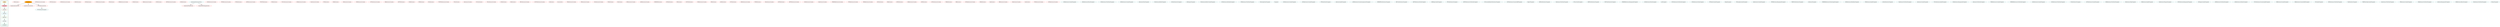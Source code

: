 digraph G {
subgraph cluster_legend{ 
bgcolor=mintcream;
_Activity[color = red];
_Service[color = royalblue];
_Provider[color = violet];
_Reciever[color = peru];
_Fragment[color = teal];
_Main[style=filled, fillcolor=wheat, color = mintcream];
_Exported[style=filled, fillcolor=lightpink, color = mintcream];
_Main -> _Exported -> _Activity -> _Service -> _Reciever -> _Provider -> _Fragment; 
}
STAdventure[color = red];
GamebookListActivity[color = red];
DOTDAdventureCreation[color = red];
SOTSAdventure[color = red];
MOMAdventureCreation[color = red];
MOMAdventure[color = red];
SOTAAdventure[color = red];
COTAdventureCreation[color = red];
RCAdventure[color = red];
HOHAdventureCreation[color = red];
GODAdventure[color = red];
DDAdventureCreation[color = red];
COTAdventure[color = red];
EOTDAdventureCreation[color = red];
DODAdventure[color = red];
GamebookWikiaActivity[color = red];
COMAdventureCreation[color = red];
TPOPAdventureCreation[color = red];
TFODAdventure[color = red];
AWFAdventureCreation[color = red];
TWOFMAdventure[color = red];
POEAdventure[color = red];
TCOCAdventureCreation[color = red];
GamebookFullImageActivity[color = red];
COHAdventureCreation[color = red];
SLAdventureCreation[color = red];
TOTAdventure[color = red];
SOBAdventure[color = red];
STAdventureCreation[color = red];
POFAdventureCreation[color = red];
COTSAdventureCreation[color = red];
GamebookSelectionActivity[color = red];
MRAdventureCreation[color = red];
HOTWAdventure[color = red];
COHAdventure[color = red];
POFAdventure[color = red];
SOSAdventure[color = red];
LoadAdventureActivity[color = red];
TWOFMAdventureCreation[color = red];
TOCAdventure[color = red];
SAdventureCreation[color = red];
TCOCAdventure[color = red];
TOCAdventureCreation[color = red];
COMAdventure[color = red];
DDAdventure[color = red];
BNCAdventureCreation[color = red];
COTSWAdventureCreation[color = red];
SAdventure[color = red];
ErrorActivity[color = red];
TODAdventureCreation[color = red];
FFAdventureCreation[color = red];
SOSAdventureCreation[color = red];
TODAdventure[color = red];
SSAdventure[color = red];
BWAdventureCreation[color = red];
AODAdventureCreation[color = red];
STRIDERAdventure[color = red];
IOTLKAdventure[color = red];
FFAdventure[color = red];
COTSWAdventure[color = red];
POEAdventureCreation[color = red];
MainActivity[style=filled, fillcolor=orange, color = red];
BWAdventure[color = red];
AODAdventure[color = red];
COTSAdventure[color = red];
DODAdventureCreation[color = red];
TPOPAdventure[color = red];
RCAdventureCreation[color = red];
EOTDAdventure[color = red];
HOTWAdventureCreation[color = red];
GODAdventureCreation[color = red];
SAAdventureCreation[color = red];
STRIDERAdventureCreation[color = red];
TFODAdventureCreation[color = red];
TROKAdventureCreation[color = red];
BNCAdventure[color = red];
MRAdventure[color = red];
DOTDAdventure[color = red];
SOBAdventureCreation[color = red];
AWFAdventure[color = red];
SOTSAdventureCreation[color = red];
TROKAdventure[color = red];
RPAdventure[color = red];
IOTLKAdventureCreation[color = red];
HOHAdventure[color = red];
SAAdventure[color = red];
RPAdventureCreation[color = red];
SSAdventureCreation[color = red];
SLAdventure[color = red];
TOTAdventureCreation[color = red];
TCPreferenceActivity[color = red];
SOTAAdventureCreation[color = red];
COHAdventureCombatFragment[color = teal];
DODAdventurePoisonFragment[color = teal];
GODAdventureVitalStatsFragment[color = teal];
DODAdventureCombatFragment[color = teal];
AdventureNotesFragment[color = teal];
RCAdventureRobotFragment[color = teal];
SLVitalStatisticsFragment[color = teal];
SAWeaponsFragment[color = teal];
RCAdventureRobotCombatFragment[color = teal];
COMAdventureKuddamFragment[color = teal];
POFAdventureVitalStatsFragment[color = teal];
SLStarshipStatsFragment[color = teal];
Fragment[color = teal];
COMAdventureCombatFragment[color = teal];
SOTAAdventureCombatFragment[color = teal];
FFVehicleStatsFragment[color = teal];
AdventureSpellsFragment[color = teal];
AWFAdventureCreationSuperpowerFragment[color = teal];
STRIDERVitalStatisticsFragment[color = teal];
BNCVitalStatisticsFragment[color = teal];
HOTWAdventureNotesFragment[color = teal];
SOBShipCombatFragment[color = teal];
FFVitalStatisticsFragment[color = teal];
HOTWAdventureVitalStatsFragment[color = teal];
STCrewAndShipVitalStatisticsFragment[color = teal];
SOTSAdventureCreationSkillFragment[color = teal];
ReportFragment[color = teal];
SOBVitalStatisticsFragment[color = teal];
SAdventureVitalStatsFragment[color = teal];
STCrewStatsFragment[color = teal];
HOHVitalStatisticsFragment[color = teal];
POFVitalStatisticsFragment[color = teal];
STRIDERAdventureEquipmentFragment[color = teal];
COMAdventureNotesFragment[color = teal];
ListFragment[color = teal];
SOTSAdventureVitalStatsFragment[color = teal];
SOTAAdventureTimeFragment[color = teal];
FFVehicleCombatFragment[color = teal];
DialogFragment[color = teal];
STStarshipCombatFragment[color = teal];
SAAdventureCombatFragment[color = teal];
TPOPAdventureEquipmentFragment[color = teal];
TROKVitalStatisticsFragment[color = teal];
AdventureFragment[color = teal];
STRIDERAdventureTimeOxygenFragment[color = teal];
DODAdventureMedallionFragment[color = teal];
POFAdventureSpellsFragment[color = teal];
SAVitalStatisticsFragment[color = teal];
SAAdventureVitalStatsFragment[color = teal];
AdventureCombatFragment[color = teal];
TCOCAdventureSpellsFragment[color = teal];
GODAdventureEquipmentFragment[color = teal];
AdventureVitalStatsFragment[color = teal];
TROKAdventureCombatFragment[color = teal];
STRIDERAdventureVitalStatsFragment[color = teal];
GODAdventureCombatFragment[color = teal];
GamebookSelectionActivity[color = teal];
COMAdventureVitalStatsFragment[color = teal];
SVitalStatisticsFragment[color = teal];
SOTSAdventureCombatFragment[color = teal];
HOHAdventureVitalStatsFragment[color = teal];
SSAdventureMapFragment[color = teal];
MRAdventureSpellsFragment[color = teal];
SAAdventureWeaponsFragment[color = teal];
SOTSAdventureEquipmentFragment[color = teal];
SLWeaponCombatFragment[color = teal];
AWFAdventureVitalStatsFragment[color = teal];
AODAdventureSoldiersFragment[color = teal];
TCPreferenceFragment[color = teal];
TCOCAdventureCreationSpellsFragment[color = teal];
RPAdventureCombatFragment[color = teal];
MRAdventureCreationSkillsFragment[color = teal];
STCombatFragment[color = teal];
BNCAdventureVitalStatsFragment[color = teal];
VitalStatisticsFragment[color = teal];
TROKStarShipCombatFragment[color = teal];
SLAdventureVitalStatsFragment[color = teal];
FFAdventureCombatFragment[color = teal];
SOBAdventureVitalStatsFragment[color = teal];
AdventureEquipmentFragment[color = teal];
SOBAdventureBootyFragment[color = teal];
RCAdventureVitalStatsFragment[color = teal];
PotionsFragment[color = teal];
GamebookSelectionActivity->GamebookWikiaActivity;
GamebookSelectionActivity->GamebookFullImageActivity;
MainActivity->GamebookListActivity;
MainActivity->LoadAdventureActivity;
MainActivity->TCPreferenceActivity;
TCPreferenceActivity->TCPreferenceFragment;
}
